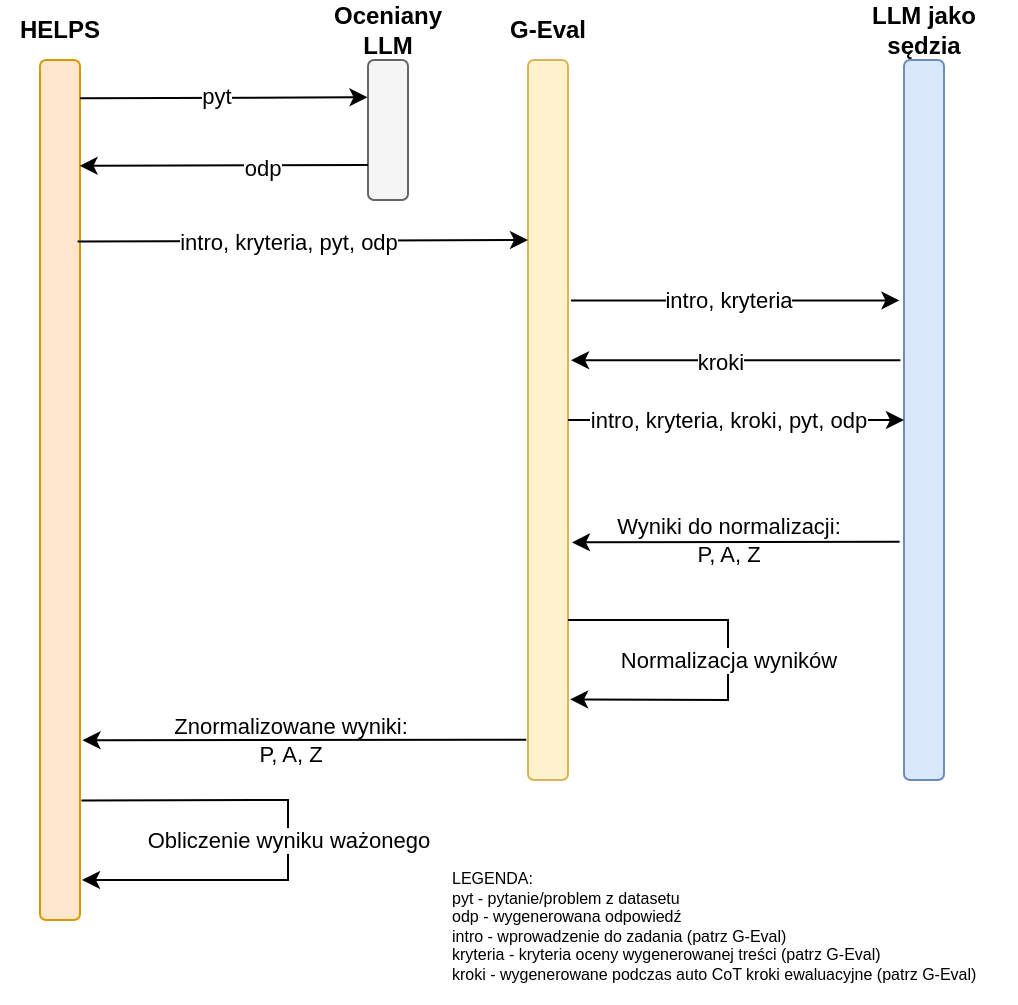<mxfile version="25.0.3">
  <diagram name="Strona-1" id="f1BU3G49COijN7wMqGKt">
    <mxGraphModel dx="705" dy="641" grid="1" gridSize="10" guides="1" tooltips="1" connect="1" arrows="1" fold="1" page="1" pageScale="1" pageWidth="827" pageHeight="1169" math="0" shadow="0">
      <root>
        <mxCell id="0" />
        <mxCell id="1" parent="0" />
        <mxCell id="UhTO1q6loIO7jNNLf-8G-6" value="" style="rounded=1;whiteSpace=wrap;html=1;fillColor=#ffe6cc;strokeColor=#d79b00;" vertex="1" parent="1">
          <mxGeometry x="36" y="240" width="20" height="430" as="geometry" />
        </mxCell>
        <mxCell id="UhTO1q6loIO7jNNLf-8G-7" value="&lt;b&gt;HELPS&lt;/b&gt;" style="text;html=1;align=center;verticalAlign=middle;whiteSpace=wrap;rounded=0;" vertex="1" parent="1">
          <mxGeometry x="16" y="210" width="60" height="30" as="geometry" />
        </mxCell>
        <mxCell id="UhTO1q6loIO7jNNLf-8G-8" value="&lt;b&gt;Oceniany LLM&lt;/b&gt;" style="text;html=1;align=center;verticalAlign=middle;whiteSpace=wrap;rounded=0;" vertex="1" parent="1">
          <mxGeometry x="180" y="210" width="60" height="30" as="geometry" />
        </mxCell>
        <mxCell id="UhTO1q6loIO7jNNLf-8G-9" value="" style="rounded=1;whiteSpace=wrap;html=1;fillColor=#f5f5f5;strokeColor=#666666;fontColor=#333333;" vertex="1" parent="1">
          <mxGeometry x="200" y="240" width="20" height="70" as="geometry" />
        </mxCell>
        <mxCell id="UhTO1q6loIO7jNNLf-8G-10" value="&lt;b&gt;G-Eval&lt;/b&gt;" style="text;html=1;align=center;verticalAlign=middle;whiteSpace=wrap;rounded=0;" vertex="1" parent="1">
          <mxGeometry x="260" y="210" width="60" height="30" as="geometry" />
        </mxCell>
        <mxCell id="UhTO1q6loIO7jNNLf-8G-11" value="" style="rounded=1;whiteSpace=wrap;html=1;fillColor=#fff2cc;strokeColor=#d6b656;" vertex="1" parent="1">
          <mxGeometry x="280" y="240" width="20" height="360" as="geometry" />
        </mxCell>
        <mxCell id="UhTO1q6loIO7jNNLf-8G-12" value="&lt;b&gt;LLM jako sędzia&lt;/b&gt;" style="text;html=1;align=center;verticalAlign=middle;whiteSpace=wrap;rounded=0;" vertex="1" parent="1">
          <mxGeometry x="448" y="210" width="60" height="30" as="geometry" />
        </mxCell>
        <mxCell id="UhTO1q6loIO7jNNLf-8G-13" value="" style="rounded=1;whiteSpace=wrap;html=1;fillColor=#dae8fc;strokeColor=#6c8ebf;" vertex="1" parent="1">
          <mxGeometry x="468" y="240" width="20" height="360" as="geometry" />
        </mxCell>
        <mxCell id="UhTO1q6loIO7jNNLf-8G-14" value="" style="endArrow=classic;html=1;rounded=0;entryX=-0.013;entryY=0.152;entryDx=0;entryDy=0;exitX=1.001;exitY=0.026;exitDx=0;exitDy=0;exitPerimeter=0;entryPerimeter=0;" edge="1" parent="1">
          <mxGeometry width="50" height="50" relative="1" as="geometry">
            <mxPoint x="56.02" y="259.18" as="sourcePoint" />
            <mxPoint x="199.74" y="258.64" as="targetPoint" />
          </mxGeometry>
        </mxCell>
        <mxCell id="UhTO1q6loIO7jNNLf-8G-15" value="&lt;font style=&quot;font-size: 11px;&quot;&gt;pyt&lt;/font&gt;" style="edgeLabel;html=1;align=center;verticalAlign=middle;resizable=0;points=[];fontSize=8;" vertex="1" connectable="0" parent="UhTO1q6loIO7jNNLf-8G-14">
          <mxGeometry x="-0.064" y="1" relative="1" as="geometry">
            <mxPoint as="offset" />
          </mxGeometry>
        </mxCell>
        <mxCell id="UhTO1q6loIO7jNNLf-8G-17" value="" style="endArrow=classic;html=1;rounded=0;entryX=0;entryY=0.25;entryDx=0;entryDy=0;exitX=0.94;exitY=0.211;exitDx=0;exitDy=0;exitPerimeter=0;" edge="1" parent="1" source="UhTO1q6loIO7jNNLf-8G-6" target="UhTO1q6loIO7jNNLf-8G-11">
          <mxGeometry width="50" height="50" relative="1" as="geometry">
            <mxPoint x="60" y="330" as="sourcePoint" />
            <mxPoint x="310" y="360" as="targetPoint" />
          </mxGeometry>
        </mxCell>
        <mxCell id="UhTO1q6loIO7jNNLf-8G-20" value="intro, kryteria, pyt, odp" style="edgeLabel;html=1;align=center;verticalAlign=middle;resizable=0;points=[];" vertex="1" connectable="0" parent="UhTO1q6loIO7jNNLf-8G-17">
          <mxGeometry x="-0.428" relative="1" as="geometry">
            <mxPoint x="40" as="offset" />
          </mxGeometry>
        </mxCell>
        <mxCell id="UhTO1q6loIO7jNNLf-8G-18" value="" style="endArrow=classic;html=1;rounded=0;exitX=0;exitY=0.75;exitDx=0;exitDy=0;entryX=0.99;entryY=0.123;entryDx=0;entryDy=0;entryPerimeter=0;" edge="1" parent="1" source="UhTO1q6loIO7jNNLf-8G-9" target="UhTO1q6loIO7jNNLf-8G-6">
          <mxGeometry width="50" height="50" relative="1" as="geometry">
            <mxPoint x="260" y="410" as="sourcePoint" />
            <mxPoint x="70" y="293" as="targetPoint" />
          </mxGeometry>
        </mxCell>
        <mxCell id="UhTO1q6loIO7jNNLf-8G-19" value="odp" style="edgeLabel;html=1;align=center;verticalAlign=middle;resizable=0;points=[];" vertex="1" connectable="0" parent="UhTO1q6loIO7jNNLf-8G-18">
          <mxGeometry x="-0.264" y="1" relative="1" as="geometry">
            <mxPoint as="offset" />
          </mxGeometry>
        </mxCell>
        <mxCell id="UhTO1q6loIO7jNNLf-8G-21" value="" style="endArrow=classic;html=1;rounded=0;exitX=1.076;exitY=0.334;exitDx=0;exitDy=0;exitPerimeter=0;entryX=-0.114;entryY=0.334;entryDx=0;entryDy=0;entryPerimeter=0;" edge="1" parent="1" source="UhTO1q6loIO7jNNLf-8G-11" target="UhTO1q6loIO7jNNLf-8G-13">
          <mxGeometry width="50" height="50" relative="1" as="geometry">
            <mxPoint x="280" y="410" as="sourcePoint" />
            <mxPoint x="330" y="360" as="targetPoint" />
          </mxGeometry>
        </mxCell>
        <mxCell id="UhTO1q6loIO7jNNLf-8G-22" value="intro, kryteria" style="edgeLabel;html=1;align=center;verticalAlign=middle;resizable=0;points=[];" vertex="1" connectable="0" parent="UhTO1q6loIO7jNNLf-8G-21">
          <mxGeometry x="-0.315" relative="1" as="geometry">
            <mxPoint x="22" as="offset" />
          </mxGeometry>
        </mxCell>
        <mxCell id="UhTO1q6loIO7jNNLf-8G-23" value="" style="endArrow=classic;html=1;rounded=0;exitX=-0.09;exitY=0.417;exitDx=0;exitDy=0;exitPerimeter=0;entryX=1.076;entryY=0.417;entryDx=0;entryDy=0;entryPerimeter=0;" edge="1" parent="1" source="UhTO1q6loIO7jNNLf-8G-13" target="UhTO1q6loIO7jNNLf-8G-11">
          <mxGeometry width="50" height="50" relative="1" as="geometry">
            <mxPoint x="280" y="410" as="sourcePoint" />
            <mxPoint x="330" y="360" as="targetPoint" />
          </mxGeometry>
        </mxCell>
        <mxCell id="UhTO1q6loIO7jNNLf-8G-24" value="kroki" style="edgeLabel;html=1;align=center;verticalAlign=middle;resizable=0;points=[];" vertex="1" connectable="0" parent="UhTO1q6loIO7jNNLf-8G-23">
          <mxGeometry x="0.094" y="1" relative="1" as="geometry">
            <mxPoint as="offset" />
          </mxGeometry>
        </mxCell>
        <mxCell id="UhTO1q6loIO7jNNLf-8G-25" value="" style="endArrow=classic;html=1;rounded=0;exitX=1;exitY=0.5;exitDx=0;exitDy=0;entryX=0;entryY=0.5;entryDx=0;entryDy=0;" edge="1" parent="1" source="UhTO1q6loIO7jNNLf-8G-11" target="UhTO1q6loIO7jNNLf-8G-13">
          <mxGeometry width="50" height="50" relative="1" as="geometry">
            <mxPoint x="270" y="420" as="sourcePoint" />
            <mxPoint x="320" y="370" as="targetPoint" />
          </mxGeometry>
        </mxCell>
        <mxCell id="UhTO1q6loIO7jNNLf-8G-26" value="intro, kryteria, kroki, pyt, odp" style="edgeLabel;html=1;align=center;verticalAlign=middle;resizable=0;points=[];" vertex="1" connectable="0" parent="UhTO1q6loIO7jNNLf-8G-25">
          <mxGeometry x="0.073" y="1" relative="1" as="geometry">
            <mxPoint x="-10" y="1" as="offset" />
          </mxGeometry>
        </mxCell>
        <mxCell id="UhTO1q6loIO7jNNLf-8G-27" value="" style="endArrow=classic;html=1;rounded=0;exitX=-0.11;exitY=0.669;exitDx=0;exitDy=0;exitPerimeter=0;entryX=1.1;entryY=0.67;entryDx=0;entryDy=0;entryPerimeter=0;" edge="1" parent="1" source="UhTO1q6loIO7jNNLf-8G-13" target="UhTO1q6loIO7jNNLf-8G-11">
          <mxGeometry width="50" height="50" relative="1" as="geometry">
            <mxPoint x="270" y="420" as="sourcePoint" />
            <mxPoint x="320" y="370" as="targetPoint" />
          </mxGeometry>
        </mxCell>
        <mxCell id="UhTO1q6loIO7jNNLf-8G-28" value="Wyniki do normalizacji:&lt;div&gt;P, A, Z&lt;/div&gt;" style="edgeLabel;html=1;align=center;verticalAlign=middle;resizable=0;points=[];labelBackgroundColor=none;" vertex="1" connectable="0" parent="UhTO1q6loIO7jNNLf-8G-27">
          <mxGeometry x="0.087" relative="1" as="geometry">
            <mxPoint x="3" y="-1" as="offset" />
          </mxGeometry>
        </mxCell>
        <mxCell id="UhTO1q6loIO7jNNLf-8G-30" value="" style="endArrow=classic;html=1;rounded=0;exitX=-0.043;exitY=0.944;exitDx=0;exitDy=0;exitPerimeter=0;entryX=1.062;entryY=0.791;entryDx=0;entryDy=0;entryPerimeter=0;" edge="1" parent="1" source="UhTO1q6loIO7jNNLf-8G-11" target="UhTO1q6loIO7jNNLf-8G-6">
          <mxGeometry width="50" height="50" relative="1" as="geometry">
            <mxPoint x="270" y="420" as="sourcePoint" />
            <mxPoint x="70" y="580" as="targetPoint" />
          </mxGeometry>
        </mxCell>
        <mxCell id="UhTO1q6loIO7jNNLf-8G-31" value="Znormalizowane wyniki:&lt;div&gt;P, A, Z&lt;/div&gt;" style="edgeLabel;html=1;align=center;verticalAlign=middle;resizable=0;points=[];labelBackgroundColor=none;" vertex="1" connectable="0" parent="UhTO1q6loIO7jNNLf-8G-30">
          <mxGeometry x="0.16" relative="1" as="geometry">
            <mxPoint x="10" as="offset" />
          </mxGeometry>
        </mxCell>
        <mxCell id="UhTO1q6loIO7jNNLf-8G-32" value="" style="endArrow=classic;html=1;rounded=0;entryX=1.052;entryY=0.888;entryDx=0;entryDy=0;entryPerimeter=0;" edge="1" parent="1" target="UhTO1q6loIO7jNNLf-8G-11">
          <mxGeometry width="50" height="50" relative="1" as="geometry">
            <mxPoint x="300" y="520" as="sourcePoint" />
            <mxPoint x="350" y="470" as="targetPoint" />
            <Array as="points">
              <mxPoint x="380" y="520" />
              <mxPoint x="380" y="560" />
            </Array>
          </mxGeometry>
        </mxCell>
        <mxCell id="UhTO1q6loIO7jNNLf-8G-33" value="Normalizacja wyników" style="edgeLabel;html=1;align=center;verticalAlign=middle;resizable=0;points=[];" vertex="1" connectable="0" parent="UhTO1q6loIO7jNNLf-8G-32">
          <mxGeometry x="-0.083" relative="1" as="geometry">
            <mxPoint y="9" as="offset" />
          </mxGeometry>
        </mxCell>
        <mxCell id="UhTO1q6loIO7jNNLf-8G-34" value="&lt;div&gt;LEGENDA:&lt;/div&gt;pyt - pytanie/problem z datasetu&lt;div&gt;odp - wygenerowana odpowiedź&lt;/div&gt;&lt;div&gt;intro - wprowadzenie do zadania (patrz G-Eval)&lt;/div&gt;&lt;div&gt;kryteria - kryteria oceny wygenerowanej treści (patrz G-Eval)&lt;/div&gt;&lt;div&gt;kroki - wygenerowane podczas auto CoT kroki ewaluacyjne (patrz G-Eval)&lt;/div&gt;&lt;div&gt;&lt;br&gt;&lt;/div&gt;" style="text;html=1;align=left;verticalAlign=middle;whiteSpace=wrap;rounded=0;fontSize=8;" vertex="1" parent="1">
          <mxGeometry x="240" y="663" width="284" height="30" as="geometry" />
        </mxCell>
        <mxCell id="UhTO1q6loIO7jNNLf-8G-35" value="" style="endArrow=classic;html=1;rounded=0;exitX=1.036;exitY=0.861;exitDx=0;exitDy=0;exitPerimeter=0;" edge="1" parent="1" source="UhTO1q6loIO7jNNLf-8G-6">
          <mxGeometry width="50" height="50" relative="1" as="geometry">
            <mxPoint x="109.72" y="623" as="sourcePoint" />
            <mxPoint x="57" y="650" as="targetPoint" />
            <Array as="points">
              <mxPoint x="160" y="610" />
              <mxPoint x="160" y="650" />
            </Array>
          </mxGeometry>
        </mxCell>
        <mxCell id="UhTO1q6loIO7jNNLf-8G-36" value="Obliczenie wyniku ważonego" style="edgeLabel;html=1;align=center;verticalAlign=middle;resizable=0;points=[];" vertex="1" connectable="0" parent="UhTO1q6loIO7jNNLf-8G-35">
          <mxGeometry x="0.41" y="-1" relative="1" as="geometry">
            <mxPoint x="30" y="-19" as="offset" />
          </mxGeometry>
        </mxCell>
      </root>
    </mxGraphModel>
  </diagram>
</mxfile>
